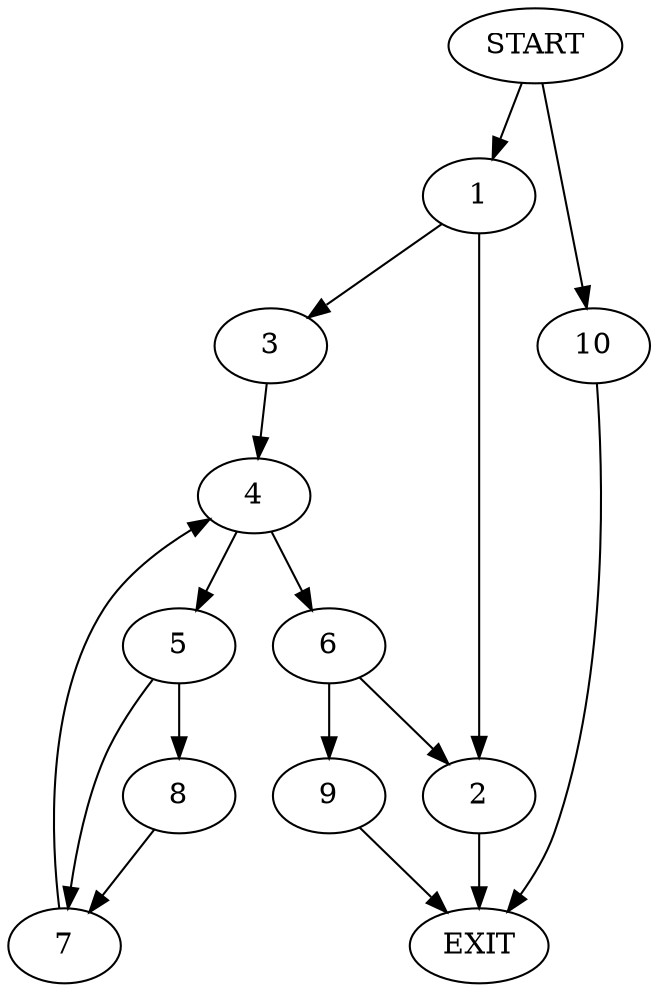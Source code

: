 digraph {
0 [label="START"]
11 [label="EXIT"]
0 -> 1
1 -> 2
1 -> 3
3 -> 4
2 -> 11
4 -> 5
4 -> 6
5 -> 7
5 -> 8
6 -> 2
6 -> 9
8 -> 7
7 -> 4
9 -> 11
0 -> 10
10 -> 11
}

